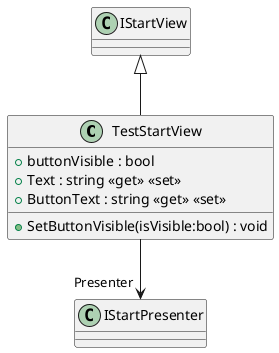 @startuml
class TestStartView {
    + buttonVisible : bool
    + Text : string <<get>> <<set>>
    + ButtonText : string <<get>> <<set>>
    + SetButtonVisible(isVisible:bool) : void
}
IStartView <|-- TestStartView
TestStartView --> "Presenter" IStartPresenter
@enduml
